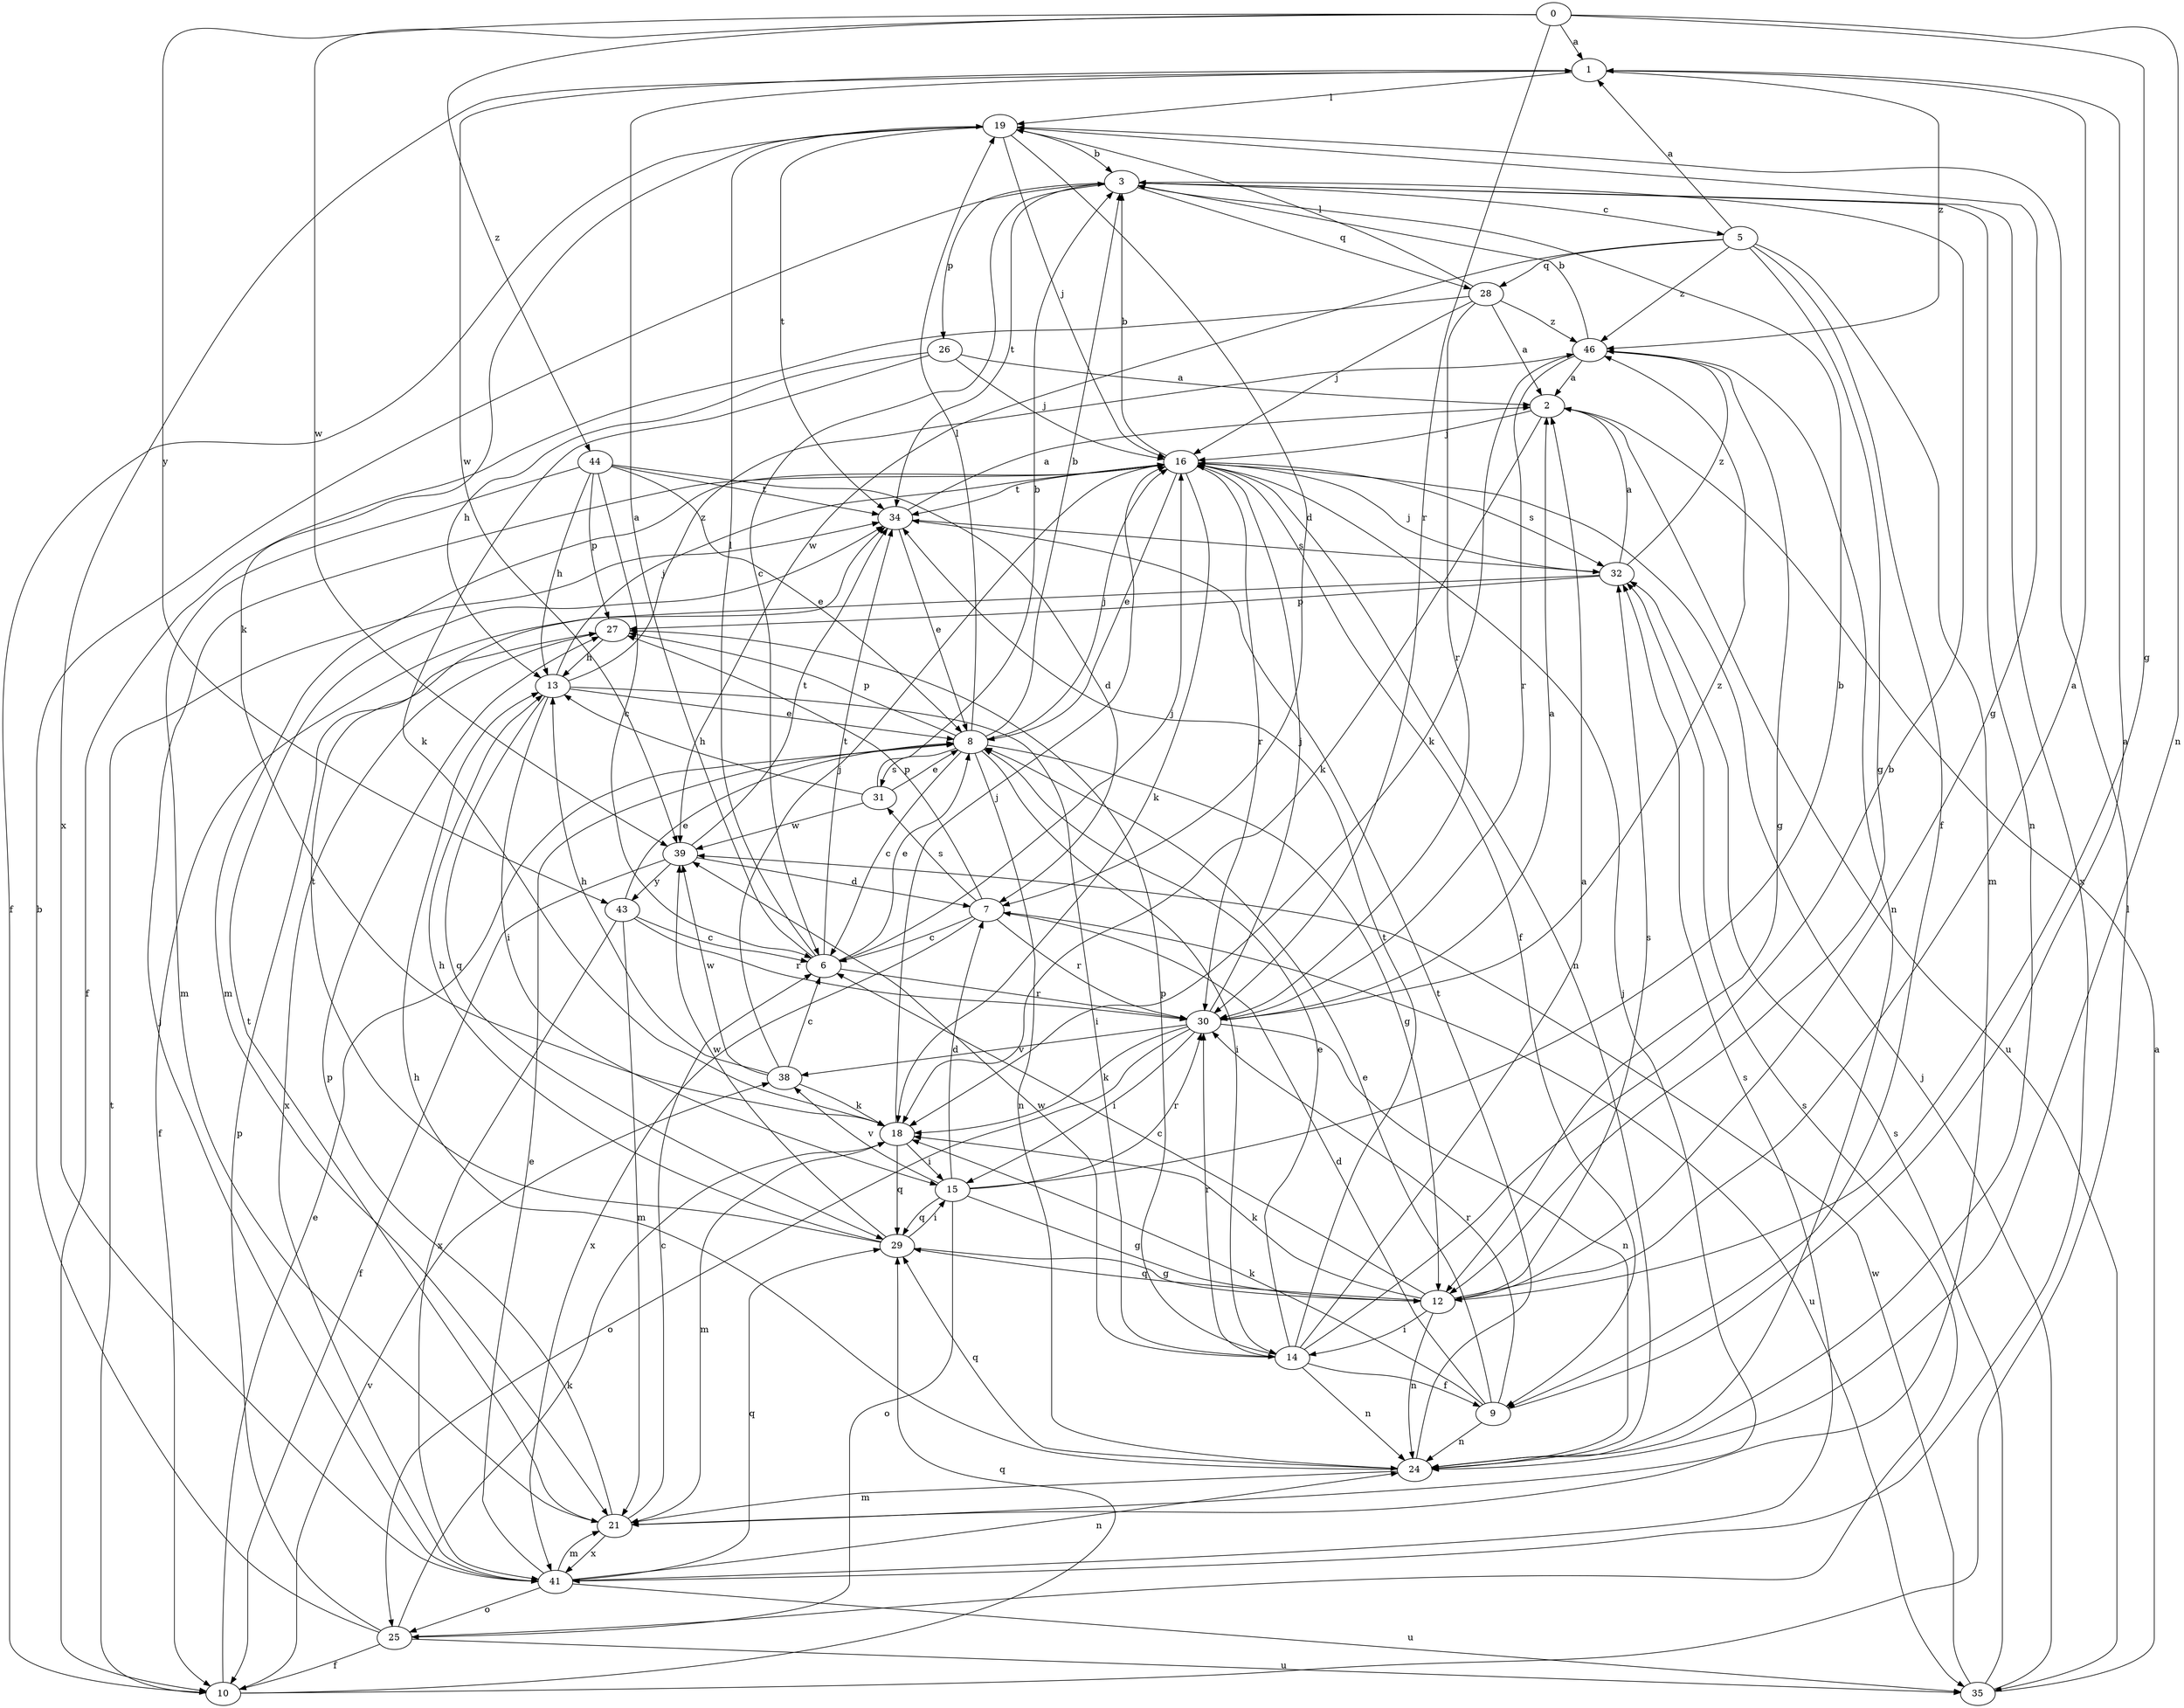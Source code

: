 strict digraph  {
0;
1;
2;
3;
5;
6;
7;
8;
9;
10;
12;
13;
14;
15;
16;
18;
19;
21;
24;
25;
26;
27;
28;
29;
30;
31;
32;
34;
35;
38;
39;
41;
43;
44;
46;
0 -> 1  [label=a];
0 -> 12  [label=g];
0 -> 24  [label=n];
0 -> 30  [label=r];
0 -> 39  [label=w];
0 -> 43  [label=y];
0 -> 44  [label=z];
1 -> 19  [label=l];
1 -> 39  [label=w];
1 -> 41  [label=x];
1 -> 46  [label=z];
2 -> 16  [label=j];
2 -> 18  [label=k];
2 -> 35  [label=u];
3 -> 5  [label=c];
3 -> 6  [label=c];
3 -> 24  [label=n];
3 -> 26  [label=p];
3 -> 28  [label=q];
3 -> 34  [label=t];
3 -> 41  [label=x];
5 -> 1  [label=a];
5 -> 9  [label=f];
5 -> 12  [label=g];
5 -> 21  [label=m];
5 -> 28  [label=q];
5 -> 39  [label=w];
5 -> 46  [label=z];
6 -> 1  [label=a];
6 -> 8  [label=e];
6 -> 16  [label=j];
6 -> 19  [label=l];
6 -> 30  [label=r];
6 -> 34  [label=t];
7 -> 6  [label=c];
7 -> 27  [label=p];
7 -> 30  [label=r];
7 -> 31  [label=s];
7 -> 35  [label=u];
7 -> 41  [label=x];
8 -> 3  [label=b];
8 -> 6  [label=c];
8 -> 12  [label=g];
8 -> 14  [label=i];
8 -> 16  [label=j];
8 -> 19  [label=l];
8 -> 24  [label=n];
8 -> 27  [label=p];
8 -> 31  [label=s];
9 -> 1  [label=a];
9 -> 7  [label=d];
9 -> 8  [label=e];
9 -> 18  [label=k];
9 -> 24  [label=n];
9 -> 30  [label=r];
10 -> 8  [label=e];
10 -> 19  [label=l];
10 -> 29  [label=q];
10 -> 34  [label=t];
10 -> 38  [label=v];
12 -> 1  [label=a];
12 -> 6  [label=c];
12 -> 14  [label=i];
12 -> 18  [label=k];
12 -> 24  [label=n];
12 -> 29  [label=q];
12 -> 32  [label=s];
13 -> 8  [label=e];
13 -> 14  [label=i];
13 -> 15  [label=i];
13 -> 16  [label=j];
13 -> 29  [label=q];
13 -> 46  [label=z];
14 -> 2  [label=a];
14 -> 3  [label=b];
14 -> 8  [label=e];
14 -> 9  [label=f];
14 -> 24  [label=n];
14 -> 27  [label=p];
14 -> 30  [label=r];
14 -> 34  [label=t];
14 -> 39  [label=w];
15 -> 3  [label=b];
15 -> 7  [label=d];
15 -> 12  [label=g];
15 -> 25  [label=o];
15 -> 29  [label=q];
15 -> 30  [label=r];
15 -> 38  [label=v];
16 -> 3  [label=b];
16 -> 8  [label=e];
16 -> 9  [label=f];
16 -> 18  [label=k];
16 -> 21  [label=m];
16 -> 24  [label=n];
16 -> 30  [label=r];
16 -> 32  [label=s];
16 -> 34  [label=t];
18 -> 15  [label=i];
18 -> 16  [label=j];
18 -> 21  [label=m];
18 -> 29  [label=q];
19 -> 3  [label=b];
19 -> 7  [label=d];
19 -> 10  [label=f];
19 -> 12  [label=g];
19 -> 16  [label=j];
19 -> 18  [label=k];
19 -> 34  [label=t];
21 -> 6  [label=c];
21 -> 16  [label=j];
21 -> 27  [label=p];
21 -> 34  [label=t];
21 -> 41  [label=x];
24 -> 13  [label=h];
24 -> 21  [label=m];
24 -> 29  [label=q];
24 -> 34  [label=t];
25 -> 3  [label=b];
25 -> 10  [label=f];
25 -> 18  [label=k];
25 -> 27  [label=p];
25 -> 32  [label=s];
25 -> 35  [label=u];
26 -> 2  [label=a];
26 -> 13  [label=h];
26 -> 16  [label=j];
26 -> 18  [label=k];
27 -> 13  [label=h];
27 -> 41  [label=x];
28 -> 2  [label=a];
28 -> 10  [label=f];
28 -> 16  [label=j];
28 -> 19  [label=l];
28 -> 30  [label=r];
28 -> 46  [label=z];
29 -> 12  [label=g];
29 -> 13  [label=h];
29 -> 15  [label=i];
29 -> 34  [label=t];
29 -> 39  [label=w];
30 -> 2  [label=a];
30 -> 15  [label=i];
30 -> 16  [label=j];
30 -> 18  [label=k];
30 -> 24  [label=n];
30 -> 25  [label=o];
30 -> 38  [label=v];
30 -> 46  [label=z];
31 -> 3  [label=b];
31 -> 8  [label=e];
31 -> 13  [label=h];
31 -> 39  [label=w];
32 -> 2  [label=a];
32 -> 10  [label=f];
32 -> 16  [label=j];
32 -> 27  [label=p];
32 -> 46  [label=z];
34 -> 2  [label=a];
34 -> 8  [label=e];
34 -> 32  [label=s];
35 -> 2  [label=a];
35 -> 16  [label=j];
35 -> 32  [label=s];
35 -> 39  [label=w];
38 -> 6  [label=c];
38 -> 13  [label=h];
38 -> 16  [label=j];
38 -> 18  [label=k];
38 -> 39  [label=w];
39 -> 7  [label=d];
39 -> 10  [label=f];
39 -> 34  [label=t];
39 -> 43  [label=y];
41 -> 8  [label=e];
41 -> 16  [label=j];
41 -> 21  [label=m];
41 -> 24  [label=n];
41 -> 25  [label=o];
41 -> 29  [label=q];
41 -> 32  [label=s];
41 -> 35  [label=u];
43 -> 6  [label=c];
43 -> 8  [label=e];
43 -> 21  [label=m];
43 -> 30  [label=r];
43 -> 41  [label=x];
44 -> 6  [label=c];
44 -> 7  [label=d];
44 -> 8  [label=e];
44 -> 13  [label=h];
44 -> 21  [label=m];
44 -> 27  [label=p];
44 -> 34  [label=t];
46 -> 2  [label=a];
46 -> 3  [label=b];
46 -> 12  [label=g];
46 -> 18  [label=k];
46 -> 24  [label=n];
46 -> 30  [label=r];
}
